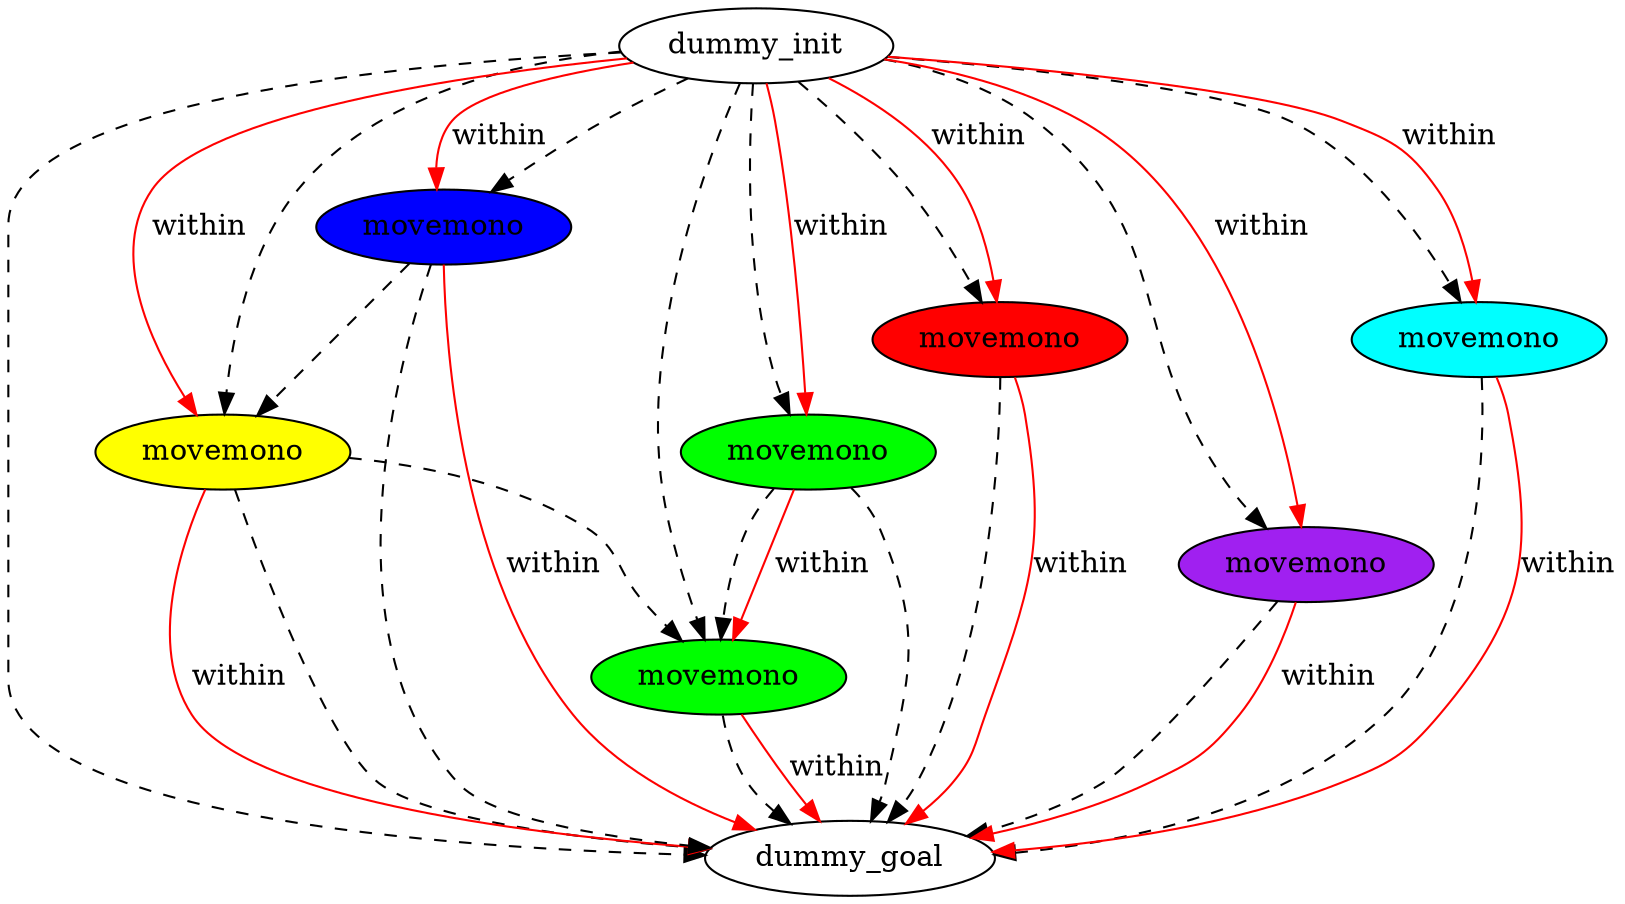 digraph {
	"558d4025-1c23-ab67-db4c-4ff965d0654d" [label=dummy_init fillcolor=white style=filled]
	"78d10ac2-6400-c6d2-cf2e-ba3a61e11cc1" [label=dummy_goal fillcolor=white style=filled]
	"f0d68a97-2d92-ba3f-a283-d3233e4afb4e" [label=movemono fillcolor=green style=filled]
	"15b496bd-085a-f964-d2fc-f8215d59b2a3" [label=movemono fillcolor=red style=filled]
	"d25c4402-b28c-05dd-79f3-a49429e19dd1" [label=movemono fillcolor=purple style=filled]
	"e943aa8f-d024-e672-96a7-3e89656b16b4" [label=movemono fillcolor=yellow style=filled]
	"ead2d29a-f633-f59d-029d-ca45b084435c" [label=movemono fillcolor=cyan style=filled]
	"4b571bba-02bc-7054-b92d-e530171b3e86" [label=movemono fillcolor=blue style=filled]
	"5d8c4b3c-39d1-e88d-dcd8-5fd54b6c7e21" [label=movemono fillcolor=green style=filled]
	"ead2d29a-f633-f59d-029d-ca45b084435c" -> "78d10ac2-6400-c6d2-cf2e-ba3a61e11cc1" [color=black style=dashed]
	"4b571bba-02bc-7054-b92d-e530171b3e86" -> "78d10ac2-6400-c6d2-cf2e-ba3a61e11cc1" [color=black style=dashed]
	"558d4025-1c23-ab67-db4c-4ff965d0654d" -> "15b496bd-085a-f964-d2fc-f8215d59b2a3" [color=black style=dashed]
	"5d8c4b3c-39d1-e88d-dcd8-5fd54b6c7e21" -> "f0d68a97-2d92-ba3f-a283-d3233e4afb4e" [color=black style=dashed]
	"f0d68a97-2d92-ba3f-a283-d3233e4afb4e" -> "78d10ac2-6400-c6d2-cf2e-ba3a61e11cc1" [color=black style=dashed]
	"558d4025-1c23-ab67-db4c-4ff965d0654d" -> "e943aa8f-d024-e672-96a7-3e89656b16b4" [color=black style=dashed]
	"d25c4402-b28c-05dd-79f3-a49429e19dd1" -> "78d10ac2-6400-c6d2-cf2e-ba3a61e11cc1" [color=black style=dashed]
	"e943aa8f-d024-e672-96a7-3e89656b16b4" -> "f0d68a97-2d92-ba3f-a283-d3233e4afb4e" [color=black style=dashed]
	"558d4025-1c23-ab67-db4c-4ff965d0654d" -> "f0d68a97-2d92-ba3f-a283-d3233e4afb4e" [color=black style=dashed]
	"558d4025-1c23-ab67-db4c-4ff965d0654d" -> "5d8c4b3c-39d1-e88d-dcd8-5fd54b6c7e21" [color=black style=dashed]
	"15b496bd-085a-f964-d2fc-f8215d59b2a3" -> "78d10ac2-6400-c6d2-cf2e-ba3a61e11cc1" [color=black style=dashed]
	"4b571bba-02bc-7054-b92d-e530171b3e86" -> "e943aa8f-d024-e672-96a7-3e89656b16b4" [color=black style=dashed]
	"558d4025-1c23-ab67-db4c-4ff965d0654d" -> "ead2d29a-f633-f59d-029d-ca45b084435c" [color=black style=dashed]
	"558d4025-1c23-ab67-db4c-4ff965d0654d" -> "4b571bba-02bc-7054-b92d-e530171b3e86" [color=black style=dashed]
	"558d4025-1c23-ab67-db4c-4ff965d0654d" -> "d25c4402-b28c-05dd-79f3-a49429e19dd1" [color=black style=dashed]
	"5d8c4b3c-39d1-e88d-dcd8-5fd54b6c7e21" -> "78d10ac2-6400-c6d2-cf2e-ba3a61e11cc1" [color=black style=dashed]
	"558d4025-1c23-ab67-db4c-4ff965d0654d" -> "78d10ac2-6400-c6d2-cf2e-ba3a61e11cc1" [color=black style=dashed]
	"e943aa8f-d024-e672-96a7-3e89656b16b4" -> "78d10ac2-6400-c6d2-cf2e-ba3a61e11cc1" [color=black style=dashed]
	"ead2d29a-f633-f59d-029d-ca45b084435c" -> "78d10ac2-6400-c6d2-cf2e-ba3a61e11cc1" [label=within color=red]
	"f0d68a97-2d92-ba3f-a283-d3233e4afb4e" -> "78d10ac2-6400-c6d2-cf2e-ba3a61e11cc1" [label=within color=red]
	"15b496bd-085a-f964-d2fc-f8215d59b2a3" -> "78d10ac2-6400-c6d2-cf2e-ba3a61e11cc1" [label=within color=red]
	"5d8c4b3c-39d1-e88d-dcd8-5fd54b6c7e21" -> "f0d68a97-2d92-ba3f-a283-d3233e4afb4e" [label=within color=red]
	"558d4025-1c23-ab67-db4c-4ff965d0654d" -> "15b496bd-085a-f964-d2fc-f8215d59b2a3" [label=within color=red]
	"558d4025-1c23-ab67-db4c-4ff965d0654d" -> "e943aa8f-d024-e672-96a7-3e89656b16b4" [label=within color=red]
	"558d4025-1c23-ab67-db4c-4ff965d0654d" -> "4b571bba-02bc-7054-b92d-e530171b3e86" [label=within color=red]
	"558d4025-1c23-ab67-db4c-4ff965d0654d" -> "5d8c4b3c-39d1-e88d-dcd8-5fd54b6c7e21" [label=within color=red]
	"558d4025-1c23-ab67-db4c-4ff965d0654d" -> "ead2d29a-f633-f59d-029d-ca45b084435c" [label=within color=red]
	"e943aa8f-d024-e672-96a7-3e89656b16b4" -> "78d10ac2-6400-c6d2-cf2e-ba3a61e11cc1" [label=within color=red]
	"d25c4402-b28c-05dd-79f3-a49429e19dd1" -> "78d10ac2-6400-c6d2-cf2e-ba3a61e11cc1" [label=within color=red]
	"4b571bba-02bc-7054-b92d-e530171b3e86" -> "78d10ac2-6400-c6d2-cf2e-ba3a61e11cc1" [label=within color=red]
	"558d4025-1c23-ab67-db4c-4ff965d0654d" -> "d25c4402-b28c-05dd-79f3-a49429e19dd1" [label=within color=red]
}

